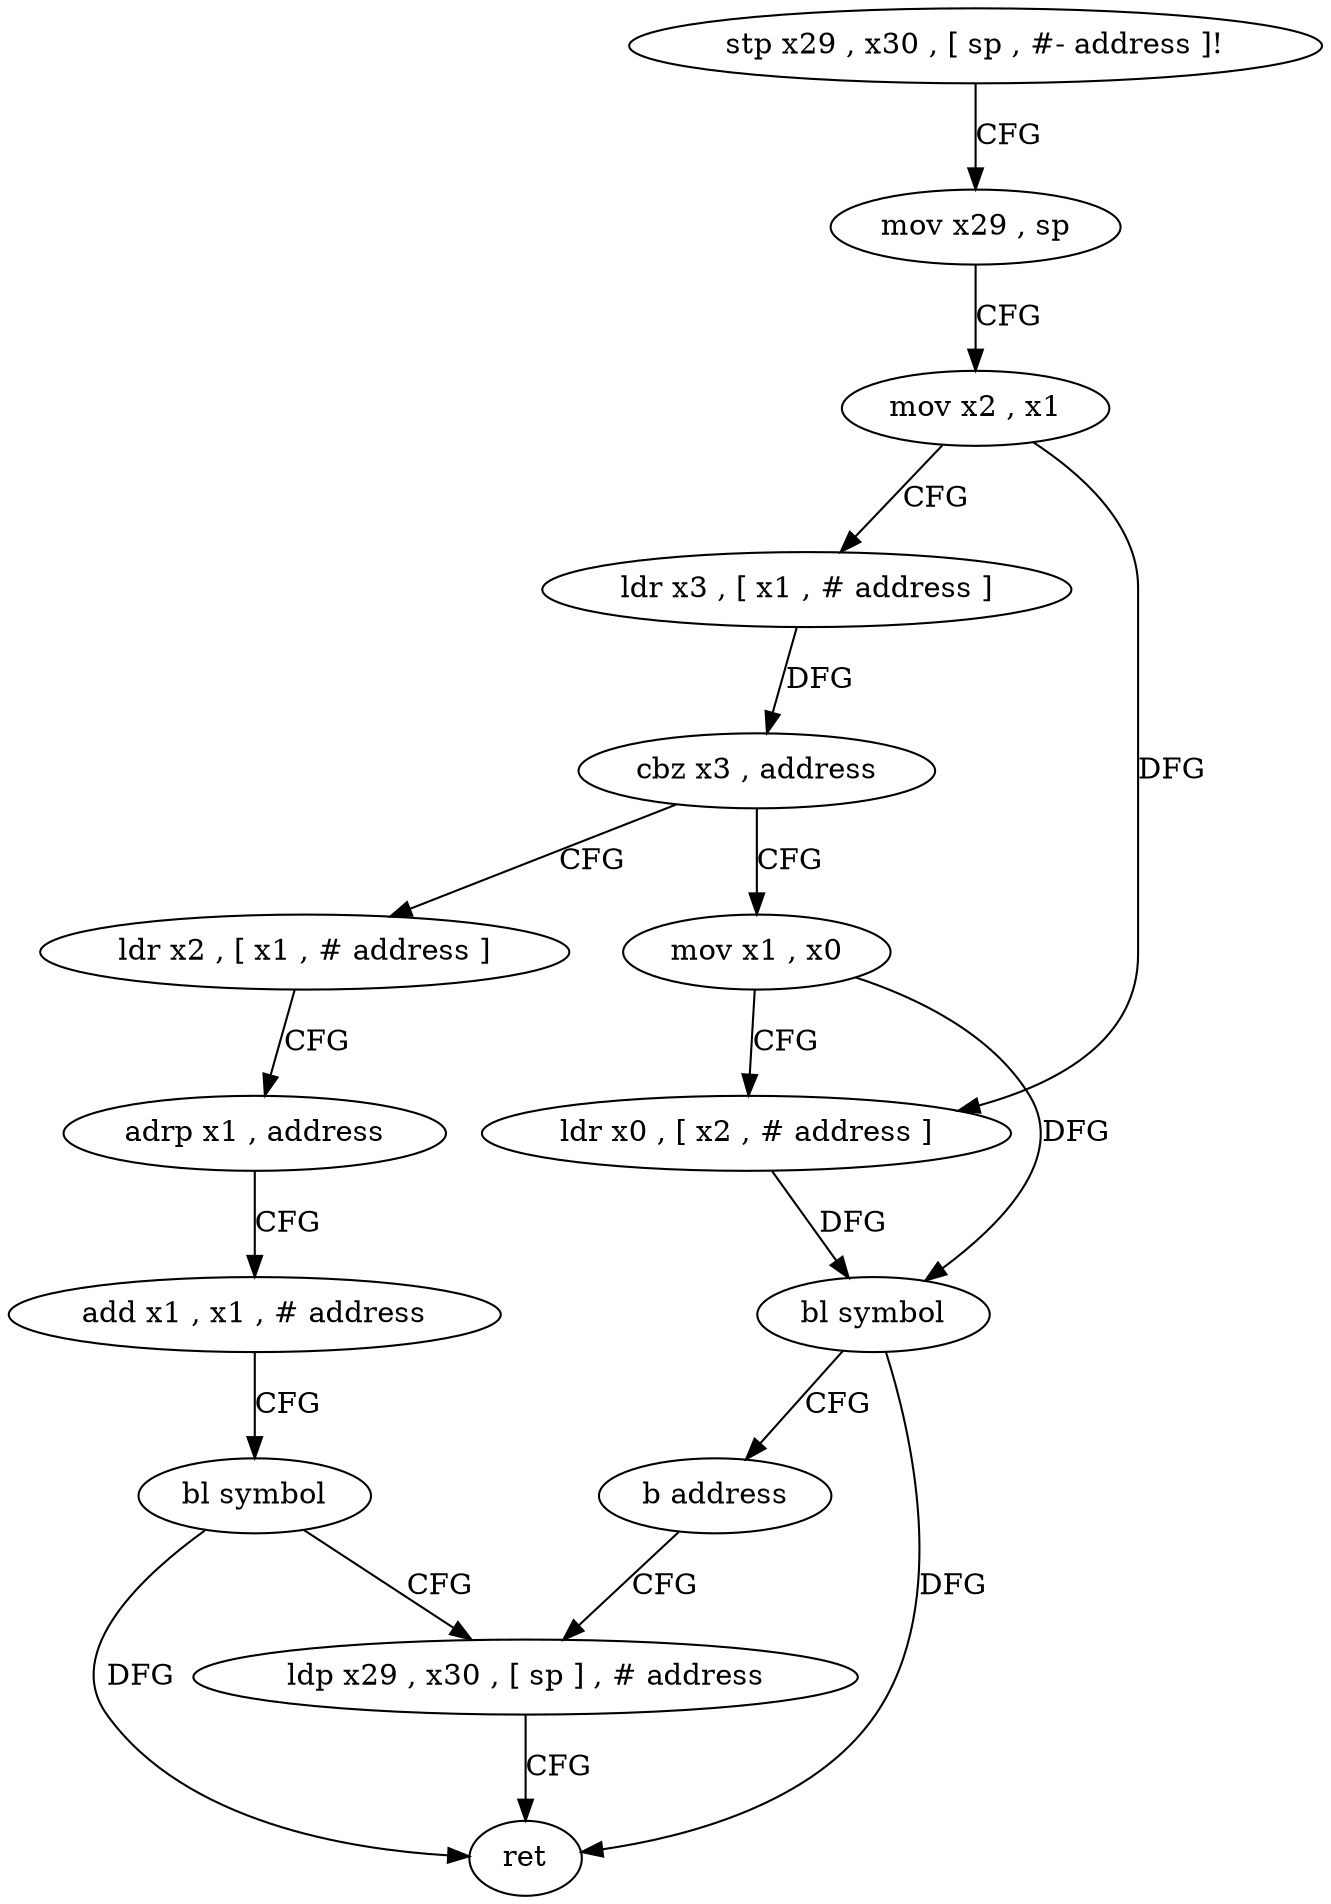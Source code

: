 digraph "func" {
"4223400" [label = "stp x29 , x30 , [ sp , #- address ]!" ]
"4223404" [label = "mov x29 , sp" ]
"4223408" [label = "mov x2 , x1" ]
"4223412" [label = "ldr x3 , [ x1 , # address ]" ]
"4223416" [label = "cbz x3 , address" ]
"4223444" [label = "mov x1 , x0" ]
"4223420" [label = "ldr x2 , [ x1 , # address ]" ]
"4223448" [label = "ldr x0 , [ x2 , # address ]" ]
"4223452" [label = "bl symbol" ]
"4223456" [label = "b address" ]
"4223436" [label = "ldp x29 , x30 , [ sp ] , # address" ]
"4223424" [label = "adrp x1 , address" ]
"4223428" [label = "add x1 , x1 , # address" ]
"4223432" [label = "bl symbol" ]
"4223440" [label = "ret" ]
"4223400" -> "4223404" [ label = "CFG" ]
"4223404" -> "4223408" [ label = "CFG" ]
"4223408" -> "4223412" [ label = "CFG" ]
"4223408" -> "4223448" [ label = "DFG" ]
"4223412" -> "4223416" [ label = "DFG" ]
"4223416" -> "4223444" [ label = "CFG" ]
"4223416" -> "4223420" [ label = "CFG" ]
"4223444" -> "4223448" [ label = "CFG" ]
"4223444" -> "4223452" [ label = "DFG" ]
"4223420" -> "4223424" [ label = "CFG" ]
"4223448" -> "4223452" [ label = "DFG" ]
"4223452" -> "4223456" [ label = "CFG" ]
"4223452" -> "4223440" [ label = "DFG" ]
"4223456" -> "4223436" [ label = "CFG" ]
"4223436" -> "4223440" [ label = "CFG" ]
"4223424" -> "4223428" [ label = "CFG" ]
"4223428" -> "4223432" [ label = "CFG" ]
"4223432" -> "4223436" [ label = "CFG" ]
"4223432" -> "4223440" [ label = "DFG" ]
}
